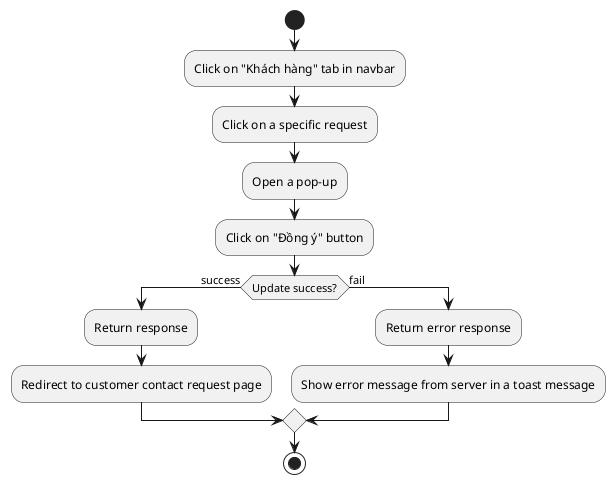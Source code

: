 @startuml
start
:Click on "Khách hàng" tab in navbar;
:Click on a specific request;
:Open a pop-up;
:Click on "Đồng ý" button;
if (Update success?) then (success)
    :Return response;
    :Redirect to customer contact request page;
else (fail)
    :Return error response;
    :Show error message from server in a toast message;
endif
stop
@enduml